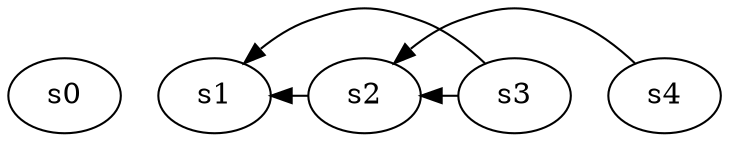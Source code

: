 digraph game_0622_complex_5 {
    s0 [name="s0", player=1];
    s1 [name="s1", player=0, target=1];
    s2 [name="s2", player=0];
    s3 [name="s3", player=0, target=1];
    s4 [name="s4", player=0, target=1];

    s2 -> s1 [constraint="time % 6 == 4"];
    s3 -> s1 [constraint="time % 5 == 1 || time % 4 == 3"];
    s3 -> s2 [constraint="!(time % 5 == 3)"];
    s4 -> s2 [constraint="time % 3 == 2 || time % 5 == 3"];
}
